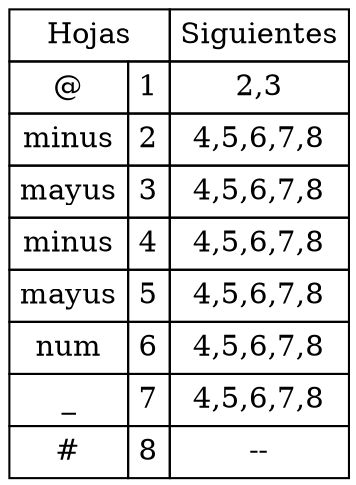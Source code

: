 digraph tablaSiguientes {
abc [shape=none, margin=0, label=<
<TABLE BORDER="0" CELLBORDER="1" CELLSPACING="0" CELLPADDING="4">
<TR>
<TD COLSPAN="2">Hojas</TD>
<TD>Siguientes</TD>
</TR>
<TR>
<TD>@</TD>
<TD>1</TD>
<TD>2,3</TD>
</TR>
<TR>
<TD>minus</TD>
<TD>2</TD>
<TD>4,5,6,7,8</TD>
</TR>
<TR>
<TD>mayus</TD>
<TD>3</TD>
<TD>4,5,6,7,8</TD>
</TR>
<TR>
<TD>minus</TD>
<TD>4</TD>
<TD>4,5,6,7,8</TD>
</TR>
<TR>
<TD>mayus</TD>
<TD>5</TD>
<TD>4,5,6,7,8</TD>
</TR>
<TR>
<TD>num</TD>
<TD>6</TD>
<TD>4,5,6,7,8</TD>
</TR>
<TR>
<TD>_</TD>
<TD>7</TD>
<TD>4,5,6,7,8</TD>
</TR>
<TR>
<TD>#</TD>
<TD>8</TD>
<TD>--</TD>
</TR>
</TABLE>>];
}